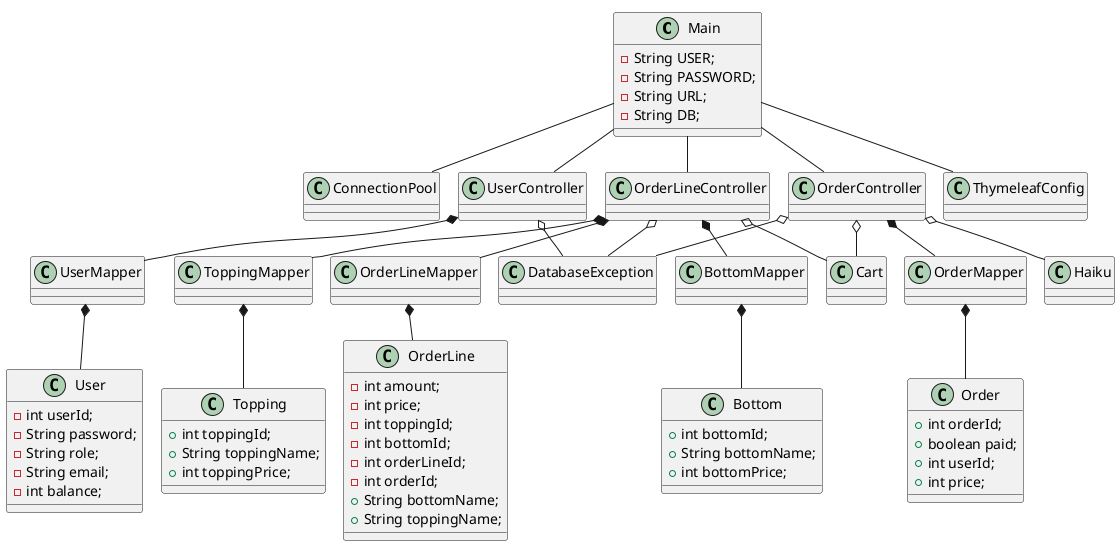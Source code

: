 @startuml
'https://plantuml.com/class-diagram
!pragma layout smetana

class Main
class UserMapper
class ToppingMapper
class OrderMapper
class OrderLineMapper
class ConnectionPool
class BottomMapper
class DatabaseException
class User
class Topping
class OrderLine
class Order
class Haiku
class Cart
class Bottom
class UserController
class OrderLineController
class OrderController
class ThymeleafConfig

Main -- OrderController
Main -- OrderLineController
Main -- UserController
Main -- ThymeleafConfig
Main -- ConnectionPool
OrderLineController o-- DatabaseException
OrderController o-- DatabaseException
UserController o-- DatabaseException
OrderLineController*--OrderLineMapper
OrderController*--OrderMapper
UserController*-- UserMapper
OrderLineController*--ToppingMapper
OrderLineController*--BottomMapper
OrderController o-- Haiku
UserMapper*-- User
ToppingMapper *-- Topping
OrderLineMapper*-- OrderLine
OrderMapper *-- Order
OrderLineController o-- Cart
OrderController o-- Cart
BottomMapper*--Bottom

Class User{
 - int userId;
    - String password;
    - String role;
    - String email;
    - int balance;
}
class Topping{
 + int toppingId;
    + String toppingName;
    + int toppingPrice;
}
class OrderLine{
- int amount;
    - int price;
    - int toppingId;
    - int bottomId;
    - int orderLineId;
    - int orderId;
    + String bottomName;
    + String toppingName;

}
class Order{
  + int orderId;
    + boolean paid;
    + int userId;
    + int price;
}

class Bottom{
         + int bottomId;
      + String bottomName;
         + int bottomPrice;
}
class Main{
-String USER;
- String PASSWORD;
- String URL;
- String DB;
}
@enduml